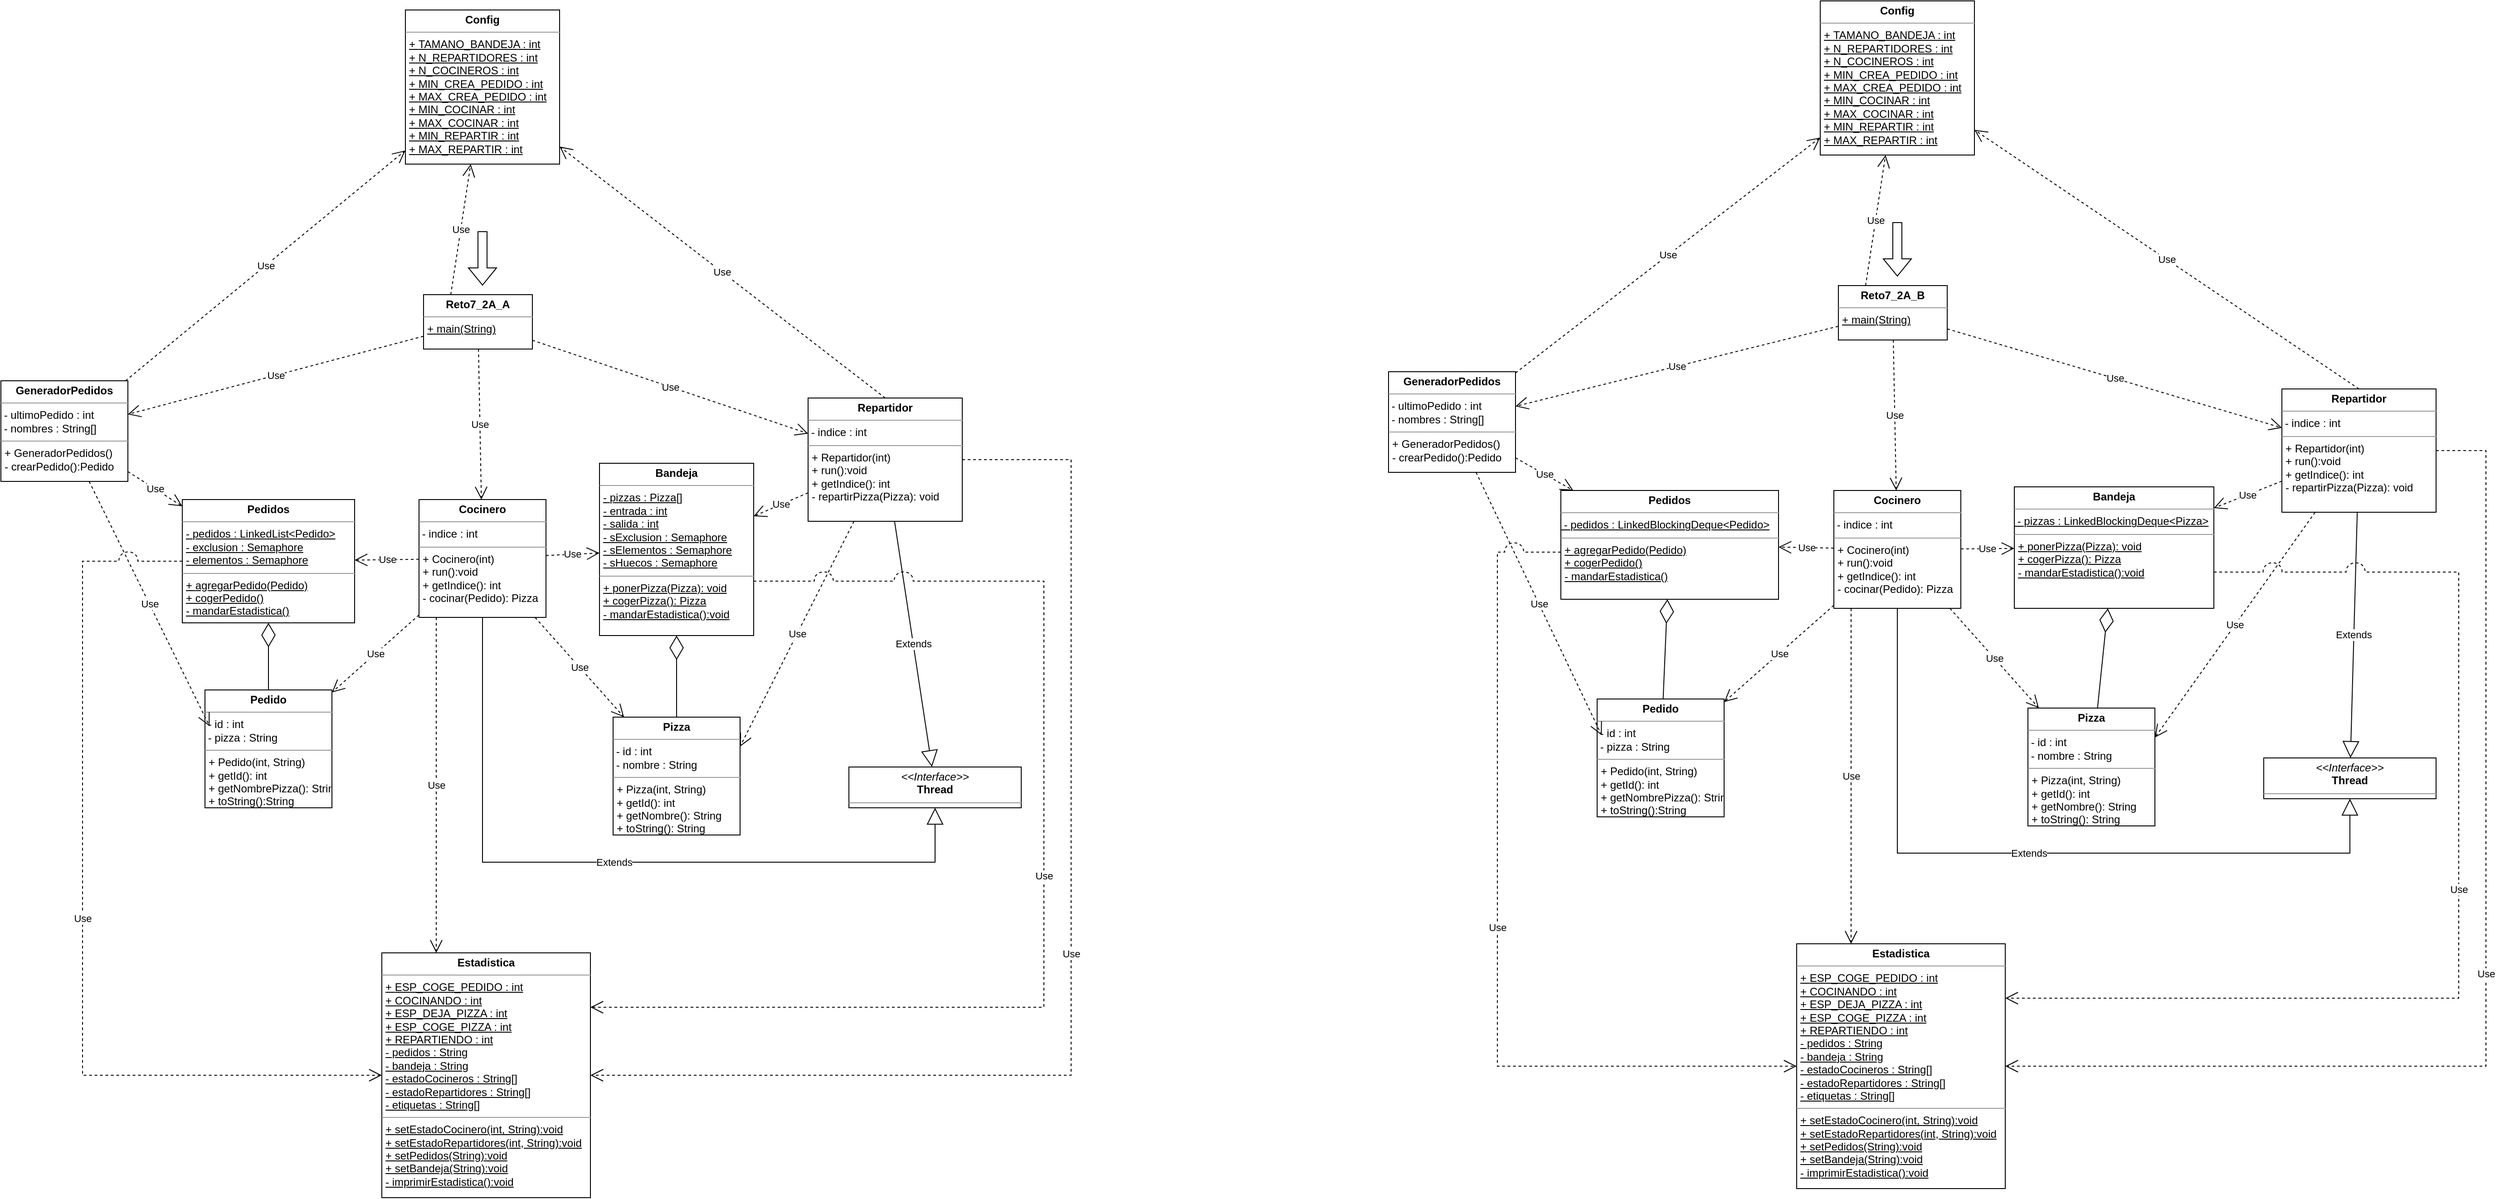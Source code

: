 <mxfile version="20.6.2" type="device"><diagram id="MzJFYPw6yOlojLo13A0B" name="Página-1"><mxGraphModel dx="2370" dy="1403" grid="1" gridSize="10" guides="1" tooltips="1" connect="1" arrows="1" fold="1" page="1" pageScale="1" pageWidth="4000" pageHeight="2000" math="0" shadow="0"><root><mxCell id="0"/><mxCell id="1" parent="0"/><mxCell id="hRNoaZcwjL2eB90TPnf4-5" value="&lt;p style=&quot;margin:0px;margin-top:4px;text-align:center;&quot;&gt;&lt;b&gt;Reto7_2A_A&lt;/b&gt;&lt;/p&gt;&lt;hr size=&quot;1&quot;&gt;&lt;p style=&quot;margin:0px;margin-left:4px;&quot;&gt;&lt;u&gt;+ main(String)&lt;/u&gt;&lt;br&gt;&lt;/p&gt;" style="verticalAlign=top;align=left;overflow=fill;fontSize=12;fontFamily=Helvetica;html=1;" vertex="1" parent="1"><mxGeometry x="736" y="364" width="120" height="60" as="geometry"/></mxCell><mxCell id="hRNoaZcwjL2eB90TPnf4-15" value="" style="shape=flexArrow;endArrow=classic;html=1;rounded=0;" edge="1" parent="1"><mxGeometry width="50" height="50" relative="1" as="geometry"><mxPoint x="801" y="294" as="sourcePoint"/><mxPoint x="801" y="354" as="targetPoint"/></mxGeometry></mxCell><mxCell id="hRNoaZcwjL2eB90TPnf4-16" value="&lt;p style=&quot;margin:0px;margin-top:4px;text-align:center;&quot;&gt;&lt;b&gt;Bandeja&lt;/b&gt;&lt;/p&gt;&lt;hr size=&quot;1&quot;&gt;&lt;p style=&quot;margin:0px;margin-left:4px;&quot;&gt;&lt;u&gt;-&amp;nbsp;&lt;span style=&quot;background-color: initial;&quot;&gt;pizzas : Pizza[]&lt;/span&gt;&lt;br&gt;&lt;/u&gt;&lt;/p&gt;&lt;p style=&quot;margin:0px;margin-left:4px;&quot;&gt;&lt;u&gt;- entrada : int&lt;/u&gt;&lt;/p&gt;&lt;p style=&quot;margin:0px;margin-left:4px;&quot;&gt;&lt;u&gt;- salida : int&lt;/u&gt;&lt;/p&gt;&lt;p style=&quot;margin:0px;margin-left:4px;&quot;&gt;&lt;u&gt;- sExclusion : Semaphore&lt;/u&gt;&lt;/p&gt;&lt;p style=&quot;margin:0px;margin-left:4px;&quot;&gt;&lt;u&gt;- sElementos : Semaphore&lt;/u&gt;&lt;/p&gt;&lt;p style=&quot;margin:0px;margin-left:4px;&quot;&gt;&lt;u&gt;- sHuecos : Semaphore&lt;/u&gt;&lt;/p&gt;&lt;hr size=&quot;1&quot;&gt;&lt;p style=&quot;margin:0px;margin-left:4px;&quot;&gt;&lt;u&gt;+&amp;nbsp;&lt;span style=&quot;background-color: initial;&quot;&gt;ponerPizza(Pizza): void&lt;/span&gt;&lt;br&gt;&lt;/u&gt;&lt;/p&gt;&lt;p style=&quot;margin:0px;margin-left:4px;&quot;&gt;&lt;u&gt;+ cogerPizza(): Pizza&lt;/u&gt;&lt;/p&gt;&lt;p style=&quot;margin:0px;margin-left:4px;&quot;&gt;&lt;u&gt;- mandarEstadistica():void&lt;/u&gt;&lt;/p&gt;" style="verticalAlign=top;align=left;overflow=fill;fontSize=12;fontFamily=Helvetica;html=1;" vertex="1" parent="1"><mxGeometry x="930" y="550" width="170" height="190" as="geometry"/></mxCell><mxCell id="hRNoaZcwjL2eB90TPnf4-17" value="&lt;p style=&quot;margin:0px;margin-top:4px;text-align:center;&quot;&gt;&lt;b&gt;Cocinero&lt;/b&gt;&lt;/p&gt;&lt;hr size=&quot;1&quot;&gt;&lt;p style=&quot;margin:0px;margin-left:4px;&quot;&gt;&lt;/p&gt;&amp;nbsp;- indice : int&lt;br&gt;&lt;hr size=&quot;1&quot;&gt;&lt;p style=&quot;margin:0px;margin-left:4px;&quot;&gt;+&amp;nbsp;&lt;span style=&quot;background-color: initial;&quot;&gt;Cocinero(int)&lt;/span&gt;&lt;/p&gt;&lt;p style=&quot;margin:0px;margin-left:4px;&quot;&gt;+ run():void&lt;/p&gt;&lt;p style=&quot;margin:0px;margin-left:4px;&quot;&gt;+ getIndice(): int&lt;/p&gt;&lt;p style=&quot;margin:0px;margin-left:4px;&quot;&gt;- cocinar(Pedido): Pizza&lt;/p&gt;" style="verticalAlign=top;align=left;overflow=fill;fontSize=12;fontFamily=Helvetica;html=1;" vertex="1" parent="1"><mxGeometry x="731" y="590" width="140" height="130" as="geometry"/></mxCell><mxCell id="hRNoaZcwjL2eB90TPnf4-18" value="&lt;p style=&quot;margin:0px;margin-top:4px;text-align:center;&quot;&gt;&lt;b&gt;Config&lt;/b&gt;&lt;/p&gt;&lt;hr size=&quot;1&quot;&gt;&lt;p style=&quot;margin:0px;margin-left:4px;&quot;&gt;&lt;u&gt;+&amp;nbsp;&lt;/u&gt;&lt;span style=&quot;background-color: initial;&quot;&gt;&lt;u&gt;TAMANO_BANDEJA : int&lt;/u&gt;&lt;/span&gt;&lt;/p&gt;&lt;p style=&quot;margin:0px;margin-left:4px;&quot;&gt;&lt;u&gt;+ N_REPARTIDORES : int&lt;/u&gt;&lt;/p&gt;&lt;p style=&quot;margin:0px;margin-left:4px;&quot;&gt;&lt;u&gt;+ N_COCINEROS : int&lt;/u&gt;&lt;/p&gt;&lt;p style=&quot;margin:0px;margin-left:4px;&quot;&gt;&lt;u&gt;+ MIN_CREA_PEDIDO : int&lt;/u&gt;&lt;/p&gt;&lt;p style=&quot;margin:0px;margin-left:4px;&quot;&gt;&lt;u&gt;+ MAX_CREA_PEDIDO : int&lt;/u&gt;&lt;/p&gt;&lt;p style=&quot;margin:0px;margin-left:4px;&quot;&gt;&lt;u&gt;+ MIN_COCINAR : int&lt;/u&gt;&lt;/p&gt;&lt;p style=&quot;margin:0px;margin-left:4px;&quot;&gt;&lt;u&gt;+ MAX_COCINAR : int&lt;/u&gt;&lt;/p&gt;&lt;p style=&quot;margin:0px;margin-left:4px;&quot;&gt;&lt;u&gt;+ MIN_REPARTIR : int&lt;/u&gt;&lt;/p&gt;&lt;p style=&quot;margin:0px;margin-left:4px;&quot;&gt;&lt;u&gt;+ MAX_REPARTIR : int&lt;/u&gt;&lt;/p&gt;" style="verticalAlign=top;align=left;overflow=fill;fontSize=12;fontFamily=Helvetica;html=1;" vertex="1" parent="1"><mxGeometry x="716" y="50" width="170" height="170" as="geometry"/></mxCell><mxCell id="hRNoaZcwjL2eB90TPnf4-20" value="&lt;p style=&quot;margin:0px;margin-top:4px;text-align:center;&quot;&gt;&lt;b&gt;GeneradorPedidos&lt;/b&gt;&lt;/p&gt;&lt;hr size=&quot;1&quot;&gt;&lt;p style=&quot;margin:0px;margin-left:4px;&quot;&gt;&lt;/p&gt;&amp;nbsp;-&amp;nbsp;&lt;span style=&quot;background-color: initial;&quot;&gt;ultimoPedido : int&lt;/span&gt;&lt;div&gt;&amp;nbsp;- nombres : String[]&lt;/div&gt;&lt;hr size=&quot;1&quot;&gt;&lt;p style=&quot;margin:0px;margin-left:4px;&quot;&gt;+&amp;nbsp;&lt;span style=&quot;background-color: initial;&quot;&gt;GeneradorPedidos()&lt;/span&gt;&lt;/p&gt;&lt;p style=&quot;margin:0px;margin-left:4px;&quot;&gt;- crearPedido():Pedido&lt;/p&gt;" style="verticalAlign=top;align=left;overflow=fill;fontSize=12;fontFamily=Helvetica;html=1;" vertex="1" parent="1"><mxGeometry x="270" y="459" width="140" height="111" as="geometry"/></mxCell><mxCell id="hRNoaZcwjL2eB90TPnf4-21" value="&lt;p style=&quot;margin:0px;margin-top:4px;text-align:center;&quot;&gt;&lt;b&gt;Pedido&lt;/b&gt;&lt;/p&gt;&lt;hr size=&quot;1&quot;&gt;&lt;p style=&quot;margin:0px;margin-left:4px;&quot;&gt;&lt;/p&gt;&amp;nbsp;-&amp;nbsp;&lt;span style=&quot;background-color: initial;&quot;&gt;id : int&lt;/span&gt;&lt;div&gt;&amp;nbsp;- pizza : String&lt;/div&gt;&lt;hr size=&quot;1&quot;&gt;&lt;p style=&quot;margin:0px;margin-left:4px;&quot;&gt;+&amp;nbsp;&lt;span style=&quot;background-color: initial;&quot;&gt;Pedido(int, String)&lt;/span&gt;&lt;/p&gt;&lt;p style=&quot;margin:0px;margin-left:4px;&quot;&gt;+ getId(): int&lt;/p&gt;&lt;p style=&quot;margin:0px;margin-left:4px;&quot;&gt;+ getNombrePizza(): String&lt;/p&gt;&lt;p style=&quot;margin:0px;margin-left:4px;&quot;&gt;+ toString():String&lt;/p&gt;" style="verticalAlign=top;align=left;overflow=fill;fontSize=12;fontFamily=Helvetica;html=1;" vertex="1" parent="1"><mxGeometry x="495" y="800" width="140" height="130" as="geometry"/></mxCell><mxCell id="hRNoaZcwjL2eB90TPnf4-22" value="&lt;p style=&quot;margin:0px;margin-top:4px;text-align:center;&quot;&gt;&lt;b&gt;Pedidos&lt;/b&gt;&lt;/p&gt;&lt;hr size=&quot;1&quot;&gt;&lt;p style=&quot;margin:0px;margin-left:4px;&quot;&gt;&lt;u&gt;-&amp;nbsp;&lt;span style=&quot;background-color: initial;&quot;&gt;pedidos : LinkedList&amp;lt;Pedido&amp;gt;&lt;/span&gt;&lt;br&gt;&lt;/u&gt;&lt;/p&gt;&lt;p style=&quot;margin:0px;margin-left:4px;&quot;&gt;&lt;u&gt;- exclusion : Semaphore&lt;/u&gt;&lt;/p&gt;&lt;p style=&quot;margin:0px;margin-left:4px;&quot;&gt;&lt;u&gt;- elementos : Semaphore&lt;/u&gt;&lt;/p&gt;&lt;hr size=&quot;1&quot;&gt;&lt;p style=&quot;margin:0px;margin-left:4px;&quot;&gt;&lt;u&gt;+&amp;nbsp;&lt;/u&gt;&lt;span style=&quot;background-color: initial;&quot;&gt;&lt;u&gt;agregarPedido(Pedido)&lt;/u&gt;&lt;/span&gt;&lt;/p&gt;&lt;p style=&quot;margin:0px;margin-left:4px;&quot;&gt;&lt;u&gt;+ cogerPedido()&lt;/u&gt;&lt;/p&gt;&lt;p style=&quot;margin:0px;margin-left:4px;&quot;&gt;&lt;u&gt;- mandarEstadistica()&lt;/u&gt;&lt;/p&gt;" style="verticalAlign=top;align=left;overflow=fill;fontSize=12;fontFamily=Helvetica;html=1;" vertex="1" parent="1"><mxGeometry x="470" y="590" width="190" height="136" as="geometry"/></mxCell><mxCell id="hRNoaZcwjL2eB90TPnf4-23" value="&lt;p style=&quot;margin:0px;margin-top:4px;text-align:center;&quot;&gt;&lt;b&gt;Pizza&lt;/b&gt;&lt;/p&gt;&lt;hr size=&quot;1&quot;&gt;&lt;p style=&quot;margin:0px;margin-left:4px;&quot;&gt;&lt;/p&gt;&amp;nbsp;-&amp;nbsp;&lt;span style=&quot;background-color: initial;&quot;&gt;id : int&lt;/span&gt;&lt;span style=&quot;background-color: initial;&quot;&gt;&lt;br&gt;&lt;/span&gt;&lt;span style=&quot;background-color: initial;&quot;&gt;&amp;nbsp;- nombre : String&lt;/span&gt;&lt;span style=&quot;background-color: initial;&quot;&gt;&lt;br&gt;&lt;/span&gt;&lt;hr size=&quot;1&quot;&gt;&lt;p style=&quot;margin:0px;margin-left:4px;&quot;&gt;+&amp;nbsp;&lt;span style=&quot;background-color: initial;&quot;&gt;Pizza(int, String)&lt;/span&gt;&lt;/p&gt;&lt;p style=&quot;margin:0px;margin-left:4px;&quot;&gt;+ getId(): int&lt;/p&gt;&lt;p style=&quot;margin:0px;margin-left:4px;&quot;&gt;+ getNombre(): String&lt;/p&gt;&lt;p style=&quot;margin:0px;margin-left:4px;&quot;&gt;+ toString(): String&lt;/p&gt;" style="verticalAlign=top;align=left;overflow=fill;fontSize=12;fontFamily=Helvetica;html=1;" vertex="1" parent="1"><mxGeometry x="945" y="830" width="140" height="130" as="geometry"/></mxCell><mxCell id="hRNoaZcwjL2eB90TPnf4-29" value="&lt;p style=&quot;margin:0px;margin-top:4px;text-align:center;&quot;&gt;&lt;b&gt;Repartidor&lt;/b&gt;&lt;/p&gt;&lt;hr size=&quot;1&quot;&gt;&lt;p style=&quot;margin:0px;margin-left:4px;&quot;&gt;&lt;/p&gt;&amp;nbsp;- indice : int&lt;br&gt;&lt;hr size=&quot;1&quot;&gt;&lt;p style=&quot;margin:0px;margin-left:4px;&quot;&gt;+ Repartidor(int)&lt;/p&gt;&lt;p style=&quot;margin:0px;margin-left:4px;&quot;&gt;+ run():void&lt;/p&gt;&lt;p style=&quot;margin:0px;margin-left:4px;&quot;&gt;+ getIndice(): int&lt;/p&gt;&lt;p style=&quot;margin:0px;margin-left:4px;&quot;&gt;- repartirPizza(Pizza): void&lt;/p&gt;" style="verticalAlign=top;align=left;overflow=fill;fontSize=12;fontFamily=Helvetica;html=1;" vertex="1" parent="1"><mxGeometry x="1160" y="478" width="170" height="136" as="geometry"/></mxCell><mxCell id="hRNoaZcwjL2eB90TPnf4-30" value="Use" style="endArrow=open;endSize=12;dashed=1;html=1;rounded=0;" edge="1" parent="1" source="hRNoaZcwjL2eB90TPnf4-5" target="hRNoaZcwjL2eB90TPnf4-17"><mxGeometry width="160" relative="1" as="geometry"><mxPoint x="830" y="530" as="sourcePoint"/><mxPoint x="990" y="530" as="targetPoint"/></mxGeometry></mxCell><mxCell id="hRNoaZcwjL2eB90TPnf4-31" value="Use" style="endArrow=open;endSize=12;dashed=1;html=1;rounded=0;" edge="1" parent="1" source="hRNoaZcwjL2eB90TPnf4-5" target="hRNoaZcwjL2eB90TPnf4-29"><mxGeometry width="160" relative="1" as="geometry"><mxPoint x="797.028" y="434" as="sourcePoint"/><mxPoint x="729.439" y="660" as="targetPoint"/></mxGeometry></mxCell><mxCell id="hRNoaZcwjL2eB90TPnf4-32" value="Use" style="endArrow=open;endSize=12;dashed=1;html=1;rounded=0;" edge="1" parent="1" source="hRNoaZcwjL2eB90TPnf4-5" target="hRNoaZcwjL2eB90TPnf4-20"><mxGeometry width="160" relative="1" as="geometry"><mxPoint x="804.755" y="434" as="sourcePoint"/><mxPoint x="798.697" y="580" as="targetPoint"/></mxGeometry></mxCell><mxCell id="hRNoaZcwjL2eB90TPnf4-33" value="Use" style="endArrow=open;endSize=12;dashed=1;html=1;rounded=0;" edge="1" parent="1" source="hRNoaZcwjL2eB90TPnf4-20" target="hRNoaZcwjL2eB90TPnf4-18"><mxGeometry width="160" relative="1" as="geometry"><mxPoint x="746" y="426.88" as="sourcePoint"/><mxPoint x="560" y="497.807" as="targetPoint"/></mxGeometry></mxCell><mxCell id="hRNoaZcwjL2eB90TPnf4-34" value="Use" style="endArrow=open;endSize=12;dashed=1;html=1;rounded=0;exitX=0.25;exitY=0;exitDx=0;exitDy=0;" edge="1" parent="1" source="hRNoaZcwjL2eB90TPnf4-5" target="hRNoaZcwjL2eB90TPnf4-18"><mxGeometry width="160" relative="1" as="geometry"><mxPoint x="746" y="426.88" as="sourcePoint"/><mxPoint x="560" y="497.807" as="targetPoint"/></mxGeometry></mxCell><mxCell id="hRNoaZcwjL2eB90TPnf4-35" value="Use" style="endArrow=open;endSize=12;dashed=1;html=1;rounded=0;exitX=0.5;exitY=0;exitDx=0;exitDy=0;" edge="1" parent="1" source="hRNoaZcwjL2eB90TPnf4-29" target="hRNoaZcwjL2eB90TPnf4-18"><mxGeometry width="160" relative="1" as="geometry"><mxPoint x="776" y="374" as="sourcePoint"/><mxPoint x="798.009" y="230" as="targetPoint"/></mxGeometry></mxCell><mxCell id="hRNoaZcwjL2eB90TPnf4-36" value="Use" style="endArrow=open;endSize=12;dashed=1;html=1;rounded=0;" edge="1" parent="1" source="hRNoaZcwjL2eB90TPnf4-29" target="hRNoaZcwjL2eB90TPnf4-16"><mxGeometry width="160" relative="1" as="geometry"><mxPoint x="804.755" y="434" as="sourcePoint"/><mxPoint x="798.697" y="580" as="targetPoint"/></mxGeometry></mxCell><mxCell id="hRNoaZcwjL2eB90TPnf4-37" value="Use" style="endArrow=open;endSize=12;dashed=1;html=1;rounded=0;" edge="1" parent="1" source="hRNoaZcwjL2eB90TPnf4-17" target="hRNoaZcwjL2eB90TPnf4-16"><mxGeometry width="160" relative="1" as="geometry"><mxPoint x="1139.883" y="590" as="sourcePoint"/><mxPoint x="1114.061" y="640" as="targetPoint"/></mxGeometry></mxCell><mxCell id="hRNoaZcwjL2eB90TPnf4-38" value="Use" style="endArrow=open;endSize=12;dashed=1;html=1;rounded=0;" edge="1" parent="1" source="hRNoaZcwjL2eB90TPnf4-20" target="hRNoaZcwjL2eB90TPnf4-22"><mxGeometry width="160" relative="1" as="geometry"><mxPoint x="804.755" y="434" as="sourcePoint"/><mxPoint x="798.697" y="580" as="targetPoint"/></mxGeometry></mxCell><mxCell id="hRNoaZcwjL2eB90TPnf4-39" value="Use" style="endArrow=open;endSize=12;dashed=1;html=1;rounded=0;" edge="1" parent="1" source="hRNoaZcwjL2eB90TPnf4-17" target="hRNoaZcwjL2eB90TPnf4-22"><mxGeometry width="160" relative="1" as="geometry"><mxPoint x="450" y="576.013" as="sourcePoint"/><mxPoint x="482.596" y="600" as="targetPoint"/></mxGeometry></mxCell><mxCell id="hRNoaZcwjL2eB90TPnf4-40" value="" style="endArrow=diamondThin;endFill=0;endSize=24;html=1;rounded=0;" edge="1" parent="1" source="hRNoaZcwjL2eB90TPnf4-23" target="hRNoaZcwjL2eB90TPnf4-16"><mxGeometry width="160" relative="1" as="geometry"><mxPoint x="670" y="530" as="sourcePoint"/><mxPoint x="830" y="530" as="targetPoint"/></mxGeometry></mxCell><mxCell id="hRNoaZcwjL2eB90TPnf4-41" value="" style="endArrow=diamondThin;endFill=0;endSize=24;html=1;rounded=0;" edge="1" parent="1" source="hRNoaZcwjL2eB90TPnf4-21" target="hRNoaZcwjL2eB90TPnf4-22"><mxGeometry width="160" relative="1" as="geometry"><mxPoint x="1025" y="840" as="sourcePoint"/><mxPoint x="1025" y="750" as="targetPoint"/></mxGeometry></mxCell><mxCell id="hRNoaZcwjL2eB90TPnf4-42" value="Use" style="endArrow=open;endSize=12;dashed=1;html=1;rounded=0;" edge="1" parent="1" source="hRNoaZcwjL2eB90TPnf4-17" target="hRNoaZcwjL2eB90TPnf4-21"><mxGeometry width="160" relative="1" as="geometry"><mxPoint x="741" y="665.89" as="sourcePoint"/><mxPoint x="670" y="666.792" as="targetPoint"/></mxGeometry></mxCell><mxCell id="hRNoaZcwjL2eB90TPnf4-43" value="Use" style="endArrow=open;endSize=12;dashed=1;html=1;rounded=0;" edge="1" parent="1" source="hRNoaZcwjL2eB90TPnf4-17" target="hRNoaZcwjL2eB90TPnf4-23"><mxGeometry width="160" relative="1" as="geometry"><mxPoint x="741" y="727.288" as="sourcePoint"/><mxPoint x="645" y="812.712" as="targetPoint"/></mxGeometry></mxCell><mxCell id="hRNoaZcwjL2eB90TPnf4-44" value="Use" style="endArrow=open;endSize=12;dashed=1;html=1;rounded=0;entryX=1;entryY=0.25;entryDx=0;entryDy=0;" edge="1" parent="1" source="hRNoaZcwjL2eB90TPnf4-29" target="hRNoaZcwjL2eB90TPnf4-23"><mxGeometry width="160" relative="1" as="geometry"><mxPoint x="868.958" y="730" as="sourcePoint"/><mxPoint x="967.042" y="840" as="targetPoint"/></mxGeometry></mxCell><mxCell id="hRNoaZcwjL2eB90TPnf4-45" value="Use" style="endArrow=open;endSize=12;dashed=1;html=1;rounded=0;entryX=0.036;entryY=0.308;entryDx=0;entryDy=0;entryPerimeter=0;" edge="1" parent="1" source="hRNoaZcwjL2eB90TPnf4-20" target="hRNoaZcwjL2eB90TPnf4-21"><mxGeometry width="160" relative="1" as="geometry"><mxPoint x="741" y="727.288" as="sourcePoint"/><mxPoint x="645" y="812.712" as="targetPoint"/></mxGeometry></mxCell><mxCell id="hRNoaZcwjL2eB90TPnf4-46" value="&lt;p style=&quot;margin:0px;margin-top:4px;text-align:center;&quot;&gt;&lt;i&gt;&amp;lt;&amp;lt;Interface&amp;gt;&amp;gt;&lt;/i&gt;&lt;br&gt;&lt;b&gt;Thread&lt;/b&gt;&lt;/p&gt;&lt;hr size=&quot;1&quot;&gt;&lt;p style=&quot;margin:0px;margin-left:4px;&quot;&gt;&lt;br&gt;&lt;/p&gt;" style="verticalAlign=top;align=left;overflow=fill;fontSize=12;fontFamily=Helvetica;html=1;" vertex="1" parent="1"><mxGeometry x="1205" y="885" width="190" height="45" as="geometry"/></mxCell><mxCell id="hRNoaZcwjL2eB90TPnf4-47" value="Extends" style="endArrow=block;endSize=16;endFill=0;html=1;rounded=0;" edge="1" parent="1" source="hRNoaZcwjL2eB90TPnf4-29" target="hRNoaZcwjL2eB90TPnf4-46"><mxGeometry width="160" relative="1" as="geometry"><mxPoint x="900" y="760" as="sourcePoint"/><mxPoint x="1060" y="760" as="targetPoint"/></mxGeometry></mxCell><mxCell id="hRNoaZcwjL2eB90TPnf4-48" value="Extends" style="endArrow=block;endSize=16;endFill=0;html=1;rounded=0;edgeStyle=orthogonalEdgeStyle;" edge="1" parent="1" source="hRNoaZcwjL2eB90TPnf4-17" target="hRNoaZcwjL2eB90TPnf4-46"><mxGeometry width="160" relative="1" as="geometry"><mxPoint x="1265.346" y="624" as="sourcePoint"/><mxPoint x="1306.577" y="895" as="targetPoint"/><Array as="points"><mxPoint x="801" y="990"/><mxPoint x="1300" y="990"/></Array></mxGeometry></mxCell><mxCell id="hRNoaZcwjL2eB90TPnf4-50" value="&lt;p style=&quot;margin:0px;margin-top:4px;text-align:center;&quot;&gt;&lt;b&gt;Estadistica&lt;/b&gt;&lt;/p&gt;&lt;hr size=&quot;1&quot;&gt;&lt;p style=&quot;margin:0px;margin-left:4px;&quot;&gt;&lt;u&gt;+&amp;nbsp;&lt;span style=&quot;background-color: initial;&quot;&gt;ESP_COGE_PEDIDO : int&lt;/span&gt;&lt;br&gt;&lt;/u&gt;&lt;/p&gt;&lt;p style=&quot;margin:0px;margin-left:4px;&quot;&gt;&lt;u&gt;+ COCINANDO : int&lt;/u&gt;&lt;/p&gt;&lt;p style=&quot;margin:0px;margin-left:4px;&quot;&gt;&lt;u&gt;+ ESP_DEJA_PIZZA : int&lt;/u&gt;&lt;/p&gt;&lt;p style=&quot;margin:0px;margin-left:4px;&quot;&gt;&lt;u&gt;+ ESP_COGE_PIZZA : int&lt;/u&gt;&lt;/p&gt;&lt;p style=&quot;margin:0px;margin-left:4px;&quot;&gt;&lt;u&gt;+ REPARTIENDO : int&lt;/u&gt;&lt;/p&gt;&lt;p style=&quot;margin:0px;margin-left:4px;&quot;&gt;&lt;u&gt;- pedidos : String&lt;/u&gt;&lt;/p&gt;&lt;p style=&quot;margin:0px;margin-left:4px;&quot;&gt;&lt;u&gt;- bandeja : String&lt;/u&gt;&lt;/p&gt;&lt;p style=&quot;margin:0px;margin-left:4px;&quot;&gt;&lt;u&gt;- estadoCocineros : String[]&lt;/u&gt;&lt;/p&gt;&lt;p style=&quot;margin:0px;margin-left:4px;&quot;&gt;&lt;u&gt;- estadoRepartidores : String[]&lt;/u&gt;&lt;/p&gt;&lt;p style=&quot;margin:0px;margin-left:4px;&quot;&gt;&lt;u&gt;- etiquetas : String[]&lt;/u&gt;&lt;/p&gt;&lt;hr size=&quot;1&quot;&gt;&lt;p style=&quot;margin:0px;margin-left:4px;&quot;&gt;&lt;u&gt;+&amp;nbsp;&lt;/u&gt;&lt;span style=&quot;background-color: initial;&quot;&gt;&lt;u&gt;setEstadoCocinero(int, String):void&lt;/u&gt;&lt;/span&gt;&lt;/p&gt;&lt;p style=&quot;margin:0px;margin-left:4px;&quot;&gt;&lt;u&gt;+ setEstadoRepartidores(int, String):void&lt;/u&gt;&lt;/p&gt;&lt;p style=&quot;margin:0px;margin-left:4px;&quot;&gt;&lt;u&gt;+ setPedidos(String):void&lt;/u&gt;&lt;/p&gt;&lt;p style=&quot;margin:0px;margin-left:4px;&quot;&gt;&lt;u&gt;+ setBandeja(String):void&lt;/u&gt;&lt;/p&gt;&lt;p style=&quot;margin:0px;margin-left:4px;&quot;&gt;&lt;u&gt;- imprimirEstadistica():void&lt;/u&gt;&lt;/p&gt;" style="verticalAlign=top;align=left;overflow=fill;fontSize=12;fontFamily=Helvetica;html=1;" vertex="1" parent="1"><mxGeometry x="690" y="1090" width="230" height="270" as="geometry"/></mxCell><mxCell id="hRNoaZcwjL2eB90TPnf4-51" value="Use" style="endArrow=open;endSize=12;dashed=1;html=1;rounded=0;jumpStyle=arc;jumpSize=21;edgeStyle=orthogonalEdgeStyle;" edge="1" parent="1" source="hRNoaZcwjL2eB90TPnf4-22" target="hRNoaZcwjL2eB90TPnf4-50"><mxGeometry width="160" relative="1" as="geometry"><mxPoint x="741" y="727.288" as="sourcePoint"/><mxPoint x="645" y="812.712" as="targetPoint"/><Array as="points"><mxPoint x="360" y="658"/><mxPoint x="360" y="1225"/></Array></mxGeometry></mxCell><mxCell id="hRNoaZcwjL2eB90TPnf4-52" value="Use" style="endArrow=open;endSize=12;dashed=1;html=1;rounded=0;jumpStyle=arc;jumpSize=21;edgeStyle=orthogonalEdgeStyle;" edge="1" parent="1" source="hRNoaZcwjL2eB90TPnf4-17" target="hRNoaZcwjL2eB90TPnf4-50"><mxGeometry width="160" relative="1" as="geometry"><mxPoint x="480" y="668.0" as="sourcePoint"/><mxPoint x="700" y="1235" as="targetPoint"/><Array as="points"><mxPoint x="750" y="950"/><mxPoint x="750" y="950"/></Array></mxGeometry></mxCell><mxCell id="hRNoaZcwjL2eB90TPnf4-53" value="Use" style="endArrow=open;endSize=12;dashed=1;html=1;rounded=0;jumpStyle=arc;jumpSize=21;edgeStyle=orthogonalEdgeStyle;" edge="1" parent="1" source="hRNoaZcwjL2eB90TPnf4-29" target="hRNoaZcwjL2eB90TPnf4-50"><mxGeometry width="160" relative="1" as="geometry"><mxPoint x="760" y="730" as="sourcePoint"/><mxPoint x="760" y="1100" as="targetPoint"/><Array as="points"><mxPoint x="1450" y="546"/><mxPoint x="1450" y="1225"/></Array></mxGeometry></mxCell><mxCell id="hRNoaZcwjL2eB90TPnf4-54" value="Use" style="endArrow=open;endSize=12;dashed=1;html=1;rounded=0;jumpStyle=arc;jumpSize=21;edgeStyle=orthogonalEdgeStyle;" edge="1" parent="1" source="hRNoaZcwjL2eB90TPnf4-16" target="hRNoaZcwjL2eB90TPnf4-50"><mxGeometry width="160" relative="1" as="geometry"><mxPoint x="1340" y="556" as="sourcePoint"/><mxPoint x="930" y="1235" as="targetPoint"/><Array as="points"><mxPoint x="1420" y="680"/><mxPoint x="1420" y="1150"/></Array></mxGeometry></mxCell><mxCell id="hRNoaZcwjL2eB90TPnf4-55" value="&lt;p style=&quot;margin:0px;margin-top:4px;text-align:center;&quot;&gt;&lt;b&gt;Reto7_2A_B&lt;/b&gt;&lt;/p&gt;&lt;hr size=&quot;1&quot;&gt;&lt;p style=&quot;margin:0px;margin-left:4px;&quot;&gt;&lt;u&gt;+ main(String)&lt;/u&gt;&lt;br&gt;&lt;/p&gt;" style="verticalAlign=top;align=left;overflow=fill;fontSize=12;fontFamily=Helvetica;html=1;" vertex="1" parent="1"><mxGeometry x="2296" y="354" width="120" height="60" as="geometry"/></mxCell><mxCell id="hRNoaZcwjL2eB90TPnf4-56" value="" style="shape=flexArrow;endArrow=classic;html=1;rounded=0;" edge="1" parent="1"><mxGeometry width="50" height="50" relative="1" as="geometry"><mxPoint x="2361" y="284" as="sourcePoint"/><mxPoint x="2361" y="344" as="targetPoint"/></mxGeometry></mxCell><mxCell id="hRNoaZcwjL2eB90TPnf4-57" value="&lt;p style=&quot;margin:0px;margin-top:4px;text-align:center;&quot;&gt;&lt;b&gt;Bandeja&lt;/b&gt;&lt;/p&gt;&lt;hr size=&quot;1&quot;&gt;&lt;p style=&quot;margin:0px;margin-left:4px;&quot;&gt;&lt;/p&gt;&lt;u&gt;&amp;nbsp;- pizzas : LinkedBlockingDeque&amp;lt;Pizza&amp;gt;&lt;/u&gt;&lt;hr size=&quot;1&quot;&gt;&lt;p style=&quot;margin:0px;margin-left:4px;&quot;&gt;&lt;u&gt;+&amp;nbsp;&lt;span style=&quot;background-color: initial;&quot;&gt;ponerPizza(Pizza): void&lt;/span&gt;&lt;br&gt;&lt;/u&gt;&lt;/p&gt;&lt;p style=&quot;margin:0px;margin-left:4px;&quot;&gt;&lt;u&gt;+ cogerPizza(): Pizza&lt;/u&gt;&lt;/p&gt;&lt;p style=&quot;margin:0px;margin-left:4px;&quot;&gt;&lt;u&gt;- mandarEstadistica():void&lt;/u&gt;&lt;/p&gt;" style="verticalAlign=top;align=left;overflow=fill;fontSize=12;fontFamily=Helvetica;html=1;" vertex="1" parent="1"><mxGeometry x="2490" y="576" width="220" height="134" as="geometry"/></mxCell><mxCell id="hRNoaZcwjL2eB90TPnf4-58" value="&lt;p style=&quot;margin:0px;margin-top:4px;text-align:center;&quot;&gt;&lt;b&gt;Cocinero&lt;/b&gt;&lt;/p&gt;&lt;hr size=&quot;1&quot;&gt;&lt;p style=&quot;margin:0px;margin-left:4px;&quot;&gt;&lt;/p&gt;&amp;nbsp;- indice : int&lt;br&gt;&lt;hr size=&quot;1&quot;&gt;&lt;p style=&quot;margin:0px;margin-left:4px;&quot;&gt;+&amp;nbsp;&lt;span style=&quot;background-color: initial;&quot;&gt;Cocinero(int)&lt;/span&gt;&lt;/p&gt;&lt;p style=&quot;margin:0px;margin-left:4px;&quot;&gt;+ run():void&lt;/p&gt;&lt;p style=&quot;margin:0px;margin-left:4px;&quot;&gt;+ getIndice(): int&lt;/p&gt;&lt;p style=&quot;margin:0px;margin-left:4px;&quot;&gt;- cocinar(Pedido): Pizza&lt;/p&gt;" style="verticalAlign=top;align=left;overflow=fill;fontSize=12;fontFamily=Helvetica;html=1;" vertex="1" parent="1"><mxGeometry x="2291" y="580" width="140" height="130" as="geometry"/></mxCell><mxCell id="hRNoaZcwjL2eB90TPnf4-59" value="&lt;p style=&quot;margin:0px;margin-top:4px;text-align:center;&quot;&gt;&lt;b&gt;Config&lt;/b&gt;&lt;/p&gt;&lt;hr size=&quot;1&quot;&gt;&lt;p style=&quot;margin:0px;margin-left:4px;&quot;&gt;&lt;u&gt;+&amp;nbsp;&lt;/u&gt;&lt;span style=&quot;background-color: initial;&quot;&gt;&lt;u&gt;TAMANO_BANDEJA : int&lt;/u&gt;&lt;/span&gt;&lt;/p&gt;&lt;p style=&quot;margin:0px;margin-left:4px;&quot;&gt;&lt;u&gt;+ N_REPARTIDORES : int&lt;/u&gt;&lt;/p&gt;&lt;p style=&quot;margin:0px;margin-left:4px;&quot;&gt;&lt;u&gt;+ N_COCINEROS : int&lt;/u&gt;&lt;/p&gt;&lt;p style=&quot;margin:0px;margin-left:4px;&quot;&gt;&lt;u&gt;+ MIN_CREA_PEDIDO : int&lt;/u&gt;&lt;/p&gt;&lt;p style=&quot;margin:0px;margin-left:4px;&quot;&gt;&lt;u&gt;+ MAX_CREA_PEDIDO : int&lt;/u&gt;&lt;/p&gt;&lt;p style=&quot;margin:0px;margin-left:4px;&quot;&gt;&lt;u&gt;+ MIN_COCINAR : int&lt;/u&gt;&lt;/p&gt;&lt;p style=&quot;margin:0px;margin-left:4px;&quot;&gt;&lt;u&gt;+ MAX_COCINAR : int&lt;/u&gt;&lt;/p&gt;&lt;p style=&quot;margin:0px;margin-left:4px;&quot;&gt;&lt;u&gt;+ MIN_REPARTIR : int&lt;/u&gt;&lt;/p&gt;&lt;p style=&quot;margin:0px;margin-left:4px;&quot;&gt;&lt;u&gt;+ MAX_REPARTIR : int&lt;/u&gt;&lt;/p&gt;" style="verticalAlign=top;align=left;overflow=fill;fontSize=12;fontFamily=Helvetica;html=1;" vertex="1" parent="1"><mxGeometry x="2276" y="40" width="170" height="170" as="geometry"/></mxCell><mxCell id="hRNoaZcwjL2eB90TPnf4-60" value="&lt;p style=&quot;margin:0px;margin-top:4px;text-align:center;&quot;&gt;&lt;b&gt;GeneradorPedidos&lt;/b&gt;&lt;/p&gt;&lt;hr size=&quot;1&quot;&gt;&lt;p style=&quot;margin:0px;margin-left:4px;&quot;&gt;&lt;/p&gt;&amp;nbsp;-&amp;nbsp;&lt;span style=&quot;background-color: initial;&quot;&gt;ultimoPedido : int&lt;/span&gt;&lt;div&gt;&amp;nbsp;- nombres : String[]&lt;/div&gt;&lt;hr size=&quot;1&quot;&gt;&lt;p style=&quot;margin:0px;margin-left:4px;&quot;&gt;+&amp;nbsp;&lt;span style=&quot;background-color: initial;&quot;&gt;GeneradorPedidos()&lt;/span&gt;&lt;/p&gt;&lt;p style=&quot;margin:0px;margin-left:4px;&quot;&gt;- crearPedido():Pedido&lt;/p&gt;" style="verticalAlign=top;align=left;overflow=fill;fontSize=12;fontFamily=Helvetica;html=1;" vertex="1" parent="1"><mxGeometry x="1800" y="449" width="140" height="111" as="geometry"/></mxCell><mxCell id="hRNoaZcwjL2eB90TPnf4-61" value="&lt;p style=&quot;margin:0px;margin-top:4px;text-align:center;&quot;&gt;&lt;b&gt;Pedido&lt;/b&gt;&lt;/p&gt;&lt;hr size=&quot;1&quot;&gt;&lt;p style=&quot;margin:0px;margin-left:4px;&quot;&gt;&lt;/p&gt;&amp;nbsp;-&amp;nbsp;&lt;span style=&quot;background-color: initial;&quot;&gt;id : int&lt;/span&gt;&lt;div&gt;&amp;nbsp;- pizza : String&lt;/div&gt;&lt;hr size=&quot;1&quot;&gt;&lt;p style=&quot;margin:0px;margin-left:4px;&quot;&gt;+&amp;nbsp;&lt;span style=&quot;background-color: initial;&quot;&gt;Pedido(int, String)&lt;/span&gt;&lt;/p&gt;&lt;p style=&quot;margin:0px;margin-left:4px;&quot;&gt;+ getId(): int&lt;/p&gt;&lt;p style=&quot;margin:0px;margin-left:4px;&quot;&gt;+ getNombrePizza(): String&lt;/p&gt;&lt;p style=&quot;margin:0px;margin-left:4px;&quot;&gt;+ toString():String&lt;/p&gt;" style="verticalAlign=top;align=left;overflow=fill;fontSize=12;fontFamily=Helvetica;html=1;" vertex="1" parent="1"><mxGeometry x="2030" y="810" width="140" height="130" as="geometry"/></mxCell><mxCell id="hRNoaZcwjL2eB90TPnf4-62" value="&lt;p style=&quot;margin:0px;margin-top:4px;text-align:center;&quot;&gt;&lt;b&gt;Pedidos&lt;/b&gt;&lt;/p&gt;&lt;hr size=&quot;1&quot;&gt;&lt;p style=&quot;margin:0px;margin-left:4px;&quot;&gt;&lt;/p&gt;&lt;u&gt;&amp;nbsp;- pedidos : LinkedBlockingDeque&amp;lt;Pedido&amp;gt;&lt;br&gt;&lt;/u&gt;&lt;hr size=&quot;1&quot;&gt;&lt;p style=&quot;margin:0px;margin-left:4px;&quot;&gt;&lt;u&gt;+&amp;nbsp;&lt;/u&gt;&lt;span style=&quot;background-color: initial;&quot;&gt;&lt;u&gt;agregarPedido(Pedido)&lt;/u&gt;&lt;/span&gt;&lt;/p&gt;&lt;p style=&quot;margin:0px;margin-left:4px;&quot;&gt;&lt;u&gt;+ cogerPedido()&lt;/u&gt;&lt;/p&gt;&lt;p style=&quot;margin:0px;margin-left:4px;&quot;&gt;&lt;u&gt;- mandarEstadistica()&lt;/u&gt;&lt;/p&gt;" style="verticalAlign=top;align=left;overflow=fill;fontSize=12;fontFamily=Helvetica;html=1;" vertex="1" parent="1"><mxGeometry x="1990" y="580" width="240" height="120" as="geometry"/></mxCell><mxCell id="hRNoaZcwjL2eB90TPnf4-63" value="&lt;p style=&quot;margin:0px;margin-top:4px;text-align:center;&quot;&gt;&lt;b&gt;Pizza&lt;/b&gt;&lt;/p&gt;&lt;hr size=&quot;1&quot;&gt;&lt;p style=&quot;margin:0px;margin-left:4px;&quot;&gt;&lt;/p&gt;&amp;nbsp;-&amp;nbsp;&lt;span style=&quot;background-color: initial;&quot;&gt;id : int&lt;/span&gt;&lt;span style=&quot;background-color: initial;&quot;&gt;&lt;br&gt;&lt;/span&gt;&lt;span style=&quot;background-color: initial;&quot;&gt;&amp;nbsp;- nombre : String&lt;/span&gt;&lt;span style=&quot;background-color: initial;&quot;&gt;&lt;br&gt;&lt;/span&gt;&lt;hr size=&quot;1&quot;&gt;&lt;p style=&quot;margin:0px;margin-left:4px;&quot;&gt;+&amp;nbsp;&lt;span style=&quot;background-color: initial;&quot;&gt;Pizza(int, String)&lt;/span&gt;&lt;/p&gt;&lt;p style=&quot;margin:0px;margin-left:4px;&quot;&gt;+ getId(): int&lt;/p&gt;&lt;p style=&quot;margin:0px;margin-left:4px;&quot;&gt;+ getNombre(): String&lt;/p&gt;&lt;p style=&quot;margin:0px;margin-left:4px;&quot;&gt;+ toString(): String&lt;/p&gt;" style="verticalAlign=top;align=left;overflow=fill;fontSize=12;fontFamily=Helvetica;html=1;" vertex="1" parent="1"><mxGeometry x="2505" y="820" width="140" height="130" as="geometry"/></mxCell><mxCell id="hRNoaZcwjL2eB90TPnf4-64" value="&lt;p style=&quot;margin:0px;margin-top:4px;text-align:center;&quot;&gt;&lt;b&gt;Repartidor&lt;/b&gt;&lt;/p&gt;&lt;hr size=&quot;1&quot;&gt;&lt;p style=&quot;margin:0px;margin-left:4px;&quot;&gt;&lt;/p&gt;&amp;nbsp;- indice : int&lt;br&gt;&lt;hr size=&quot;1&quot;&gt;&lt;p style=&quot;margin:0px;margin-left:4px;&quot;&gt;+ Repartidor(int)&lt;/p&gt;&lt;p style=&quot;margin:0px;margin-left:4px;&quot;&gt;+ run():void&lt;/p&gt;&lt;p style=&quot;margin:0px;margin-left:4px;&quot;&gt;+ getIndice(): int&lt;/p&gt;&lt;p style=&quot;margin:0px;margin-left:4px;&quot;&gt;- repartirPizza(Pizza): void&lt;/p&gt;" style="verticalAlign=top;align=left;overflow=fill;fontSize=12;fontFamily=Helvetica;html=1;" vertex="1" parent="1"><mxGeometry x="2785" y="468" width="170" height="136" as="geometry"/></mxCell><mxCell id="hRNoaZcwjL2eB90TPnf4-65" value="Use" style="endArrow=open;endSize=12;dashed=1;html=1;rounded=0;" edge="1" parent="1" source="hRNoaZcwjL2eB90TPnf4-55" target="hRNoaZcwjL2eB90TPnf4-58"><mxGeometry width="160" relative="1" as="geometry"><mxPoint x="2390" y="520" as="sourcePoint"/><mxPoint x="2550" y="520" as="targetPoint"/></mxGeometry></mxCell><mxCell id="hRNoaZcwjL2eB90TPnf4-66" value="Use" style="endArrow=open;endSize=12;dashed=1;html=1;rounded=0;" edge="1" parent="1" source="hRNoaZcwjL2eB90TPnf4-55" target="hRNoaZcwjL2eB90TPnf4-64"><mxGeometry width="160" relative="1" as="geometry"><mxPoint x="2357.028" y="424" as="sourcePoint"/><mxPoint x="2289.439" y="650" as="targetPoint"/></mxGeometry></mxCell><mxCell id="hRNoaZcwjL2eB90TPnf4-67" value="Use" style="endArrow=open;endSize=12;dashed=1;html=1;rounded=0;" edge="1" parent="1" source="hRNoaZcwjL2eB90TPnf4-55" target="hRNoaZcwjL2eB90TPnf4-60"><mxGeometry width="160" relative="1" as="geometry"><mxPoint x="2364.755" y="424" as="sourcePoint"/><mxPoint x="2358.697" y="570" as="targetPoint"/></mxGeometry></mxCell><mxCell id="hRNoaZcwjL2eB90TPnf4-68" value="Use" style="endArrow=open;endSize=12;dashed=1;html=1;rounded=0;" edge="1" parent="1" source="hRNoaZcwjL2eB90TPnf4-60" target="hRNoaZcwjL2eB90TPnf4-59"><mxGeometry width="160" relative="1" as="geometry"><mxPoint x="2306" y="416.88" as="sourcePoint"/><mxPoint x="2120" y="487.807" as="targetPoint"/></mxGeometry></mxCell><mxCell id="hRNoaZcwjL2eB90TPnf4-69" value="Use" style="endArrow=open;endSize=12;dashed=1;html=1;rounded=0;exitX=0.25;exitY=0;exitDx=0;exitDy=0;" edge="1" parent="1" source="hRNoaZcwjL2eB90TPnf4-55" target="hRNoaZcwjL2eB90TPnf4-59"><mxGeometry width="160" relative="1" as="geometry"><mxPoint x="2306" y="416.88" as="sourcePoint"/><mxPoint x="2120" y="487.807" as="targetPoint"/></mxGeometry></mxCell><mxCell id="hRNoaZcwjL2eB90TPnf4-70" value="Use" style="endArrow=open;endSize=12;dashed=1;html=1;rounded=0;exitX=0.5;exitY=0;exitDx=0;exitDy=0;" edge="1" parent="1" source="hRNoaZcwjL2eB90TPnf4-64" target="hRNoaZcwjL2eB90TPnf4-59"><mxGeometry width="160" relative="1" as="geometry"><mxPoint x="2336" y="364" as="sourcePoint"/><mxPoint x="2358.009" y="220" as="targetPoint"/></mxGeometry></mxCell><mxCell id="hRNoaZcwjL2eB90TPnf4-71" value="Use" style="endArrow=open;endSize=12;dashed=1;html=1;rounded=0;" edge="1" parent="1" source="hRNoaZcwjL2eB90TPnf4-64" target="hRNoaZcwjL2eB90TPnf4-57"><mxGeometry width="160" relative="1" as="geometry"><mxPoint x="2364.755" y="424" as="sourcePoint"/><mxPoint x="2358.697" y="570" as="targetPoint"/></mxGeometry></mxCell><mxCell id="hRNoaZcwjL2eB90TPnf4-72" value="Use" style="endArrow=open;endSize=12;dashed=1;html=1;rounded=0;" edge="1" parent="1" source="hRNoaZcwjL2eB90TPnf4-58" target="hRNoaZcwjL2eB90TPnf4-57"><mxGeometry width="160" relative="1" as="geometry"><mxPoint x="2699.883" y="580" as="sourcePoint"/><mxPoint x="2674.061" y="630" as="targetPoint"/></mxGeometry></mxCell><mxCell id="hRNoaZcwjL2eB90TPnf4-73" value="Use" style="endArrow=open;endSize=12;dashed=1;html=1;rounded=0;" edge="1" parent="1" source="hRNoaZcwjL2eB90TPnf4-60" target="hRNoaZcwjL2eB90TPnf4-62"><mxGeometry width="160" relative="1" as="geometry"><mxPoint x="2364.755" y="424" as="sourcePoint"/><mxPoint x="2358.697" y="570" as="targetPoint"/></mxGeometry></mxCell><mxCell id="hRNoaZcwjL2eB90TPnf4-74" value="Use" style="endArrow=open;endSize=12;dashed=1;html=1;rounded=0;" edge="1" parent="1" source="hRNoaZcwjL2eB90TPnf4-58" target="hRNoaZcwjL2eB90TPnf4-62"><mxGeometry width="160" relative="1" as="geometry"><mxPoint x="2010" y="566.013" as="sourcePoint"/><mxPoint x="2042.596" y="590" as="targetPoint"/></mxGeometry></mxCell><mxCell id="hRNoaZcwjL2eB90TPnf4-75" value="" style="endArrow=diamondThin;endFill=0;endSize=24;html=1;rounded=0;" edge="1" parent="1" source="hRNoaZcwjL2eB90TPnf4-63" target="hRNoaZcwjL2eB90TPnf4-57"><mxGeometry width="160" relative="1" as="geometry"><mxPoint x="2230" y="520" as="sourcePoint"/><mxPoint x="2390" y="520" as="targetPoint"/></mxGeometry></mxCell><mxCell id="hRNoaZcwjL2eB90TPnf4-76" value="" style="endArrow=diamondThin;endFill=0;endSize=24;html=1;rounded=0;" edge="1" parent="1" source="hRNoaZcwjL2eB90TPnf4-61" target="hRNoaZcwjL2eB90TPnf4-62"><mxGeometry width="160" relative="1" as="geometry"><mxPoint x="2585" y="830" as="sourcePoint"/><mxPoint x="2585" y="740" as="targetPoint"/></mxGeometry></mxCell><mxCell id="hRNoaZcwjL2eB90TPnf4-77" value="Use" style="endArrow=open;endSize=12;dashed=1;html=1;rounded=0;" edge="1" parent="1" source="hRNoaZcwjL2eB90TPnf4-58" target="hRNoaZcwjL2eB90TPnf4-61"><mxGeometry width="160" relative="1" as="geometry"><mxPoint x="2301" y="655.89" as="sourcePoint"/><mxPoint x="2230" y="656.792" as="targetPoint"/></mxGeometry></mxCell><mxCell id="hRNoaZcwjL2eB90TPnf4-78" value="Use" style="endArrow=open;endSize=12;dashed=1;html=1;rounded=0;" edge="1" parent="1" source="hRNoaZcwjL2eB90TPnf4-58" target="hRNoaZcwjL2eB90TPnf4-63"><mxGeometry width="160" relative="1" as="geometry"><mxPoint x="2301" y="717.288" as="sourcePoint"/><mxPoint x="2205" y="802.712" as="targetPoint"/></mxGeometry></mxCell><mxCell id="hRNoaZcwjL2eB90TPnf4-79" value="Use" style="endArrow=open;endSize=12;dashed=1;html=1;rounded=0;entryX=1;entryY=0.25;entryDx=0;entryDy=0;" edge="1" parent="1" source="hRNoaZcwjL2eB90TPnf4-64" target="hRNoaZcwjL2eB90TPnf4-63"><mxGeometry width="160" relative="1" as="geometry"><mxPoint x="2428.958" y="720" as="sourcePoint"/><mxPoint x="2527.042" y="830" as="targetPoint"/></mxGeometry></mxCell><mxCell id="hRNoaZcwjL2eB90TPnf4-80" value="Use" style="endArrow=open;endSize=12;dashed=1;html=1;rounded=0;entryX=0.036;entryY=0.308;entryDx=0;entryDy=0;entryPerimeter=0;" edge="1" parent="1" source="hRNoaZcwjL2eB90TPnf4-60" target="hRNoaZcwjL2eB90TPnf4-61"><mxGeometry width="160" relative="1" as="geometry"><mxPoint x="2301" y="717.288" as="sourcePoint"/><mxPoint x="2205" y="802.712" as="targetPoint"/></mxGeometry></mxCell><mxCell id="hRNoaZcwjL2eB90TPnf4-81" value="&lt;p style=&quot;margin:0px;margin-top:4px;text-align:center;&quot;&gt;&lt;i&gt;&amp;lt;&amp;lt;Interface&amp;gt;&amp;gt;&lt;/i&gt;&lt;br&gt;&lt;b&gt;Thread&lt;/b&gt;&lt;/p&gt;&lt;hr size=&quot;1&quot;&gt;&lt;p style=&quot;margin:0px;margin-left:4px;&quot;&gt;&lt;br&gt;&lt;/p&gt;" style="verticalAlign=top;align=left;overflow=fill;fontSize=12;fontFamily=Helvetica;html=1;" vertex="1" parent="1"><mxGeometry x="2765" y="875" width="190" height="45" as="geometry"/></mxCell><mxCell id="hRNoaZcwjL2eB90TPnf4-82" value="Extends" style="endArrow=block;endSize=16;endFill=0;html=1;rounded=0;" edge="1" parent="1" source="hRNoaZcwjL2eB90TPnf4-64" target="hRNoaZcwjL2eB90TPnf4-81"><mxGeometry width="160" relative="1" as="geometry"><mxPoint x="2460" y="750" as="sourcePoint"/><mxPoint x="2620" y="750" as="targetPoint"/></mxGeometry></mxCell><mxCell id="hRNoaZcwjL2eB90TPnf4-83" value="Extends" style="endArrow=block;endSize=16;endFill=0;html=1;rounded=0;edgeStyle=orthogonalEdgeStyle;" edge="1" parent="1" source="hRNoaZcwjL2eB90TPnf4-58" target="hRNoaZcwjL2eB90TPnf4-81"><mxGeometry width="160" relative="1" as="geometry"><mxPoint x="2825.346" y="614" as="sourcePoint"/><mxPoint x="2866.577" y="885" as="targetPoint"/><Array as="points"><mxPoint x="2361" y="980"/><mxPoint x="2860" y="980"/></Array></mxGeometry></mxCell><mxCell id="hRNoaZcwjL2eB90TPnf4-84" value="&lt;p style=&quot;margin:0px;margin-top:4px;text-align:center;&quot;&gt;&lt;b&gt;Estadistica&lt;/b&gt;&lt;/p&gt;&lt;hr size=&quot;1&quot;&gt;&lt;p style=&quot;margin:0px;margin-left:4px;&quot;&gt;&lt;u&gt;+&amp;nbsp;&lt;span style=&quot;background-color: initial;&quot;&gt;ESP_COGE_PEDIDO : int&lt;/span&gt;&lt;br&gt;&lt;/u&gt;&lt;/p&gt;&lt;p style=&quot;margin:0px;margin-left:4px;&quot;&gt;&lt;u&gt;+ COCINANDO : int&lt;/u&gt;&lt;/p&gt;&lt;p style=&quot;margin:0px;margin-left:4px;&quot;&gt;&lt;u&gt;+ ESP_DEJA_PIZZA : int&lt;/u&gt;&lt;/p&gt;&lt;p style=&quot;margin:0px;margin-left:4px;&quot;&gt;&lt;u&gt;+ ESP_COGE_PIZZA : int&lt;/u&gt;&lt;/p&gt;&lt;p style=&quot;margin:0px;margin-left:4px;&quot;&gt;&lt;u&gt;+ REPARTIENDO : int&lt;/u&gt;&lt;/p&gt;&lt;p style=&quot;margin:0px;margin-left:4px;&quot;&gt;&lt;u&gt;- pedidos : String&lt;/u&gt;&lt;/p&gt;&lt;p style=&quot;margin:0px;margin-left:4px;&quot;&gt;&lt;u&gt;- bandeja : String&lt;/u&gt;&lt;/p&gt;&lt;p style=&quot;margin:0px;margin-left:4px;&quot;&gt;&lt;u&gt;- estadoCocineros : String[]&lt;/u&gt;&lt;/p&gt;&lt;p style=&quot;margin:0px;margin-left:4px;&quot;&gt;&lt;u&gt;- estadoRepartidores : String[]&lt;/u&gt;&lt;/p&gt;&lt;p style=&quot;margin:0px;margin-left:4px;&quot;&gt;&lt;u&gt;- etiquetas : String[]&lt;/u&gt;&lt;/p&gt;&lt;hr size=&quot;1&quot;&gt;&lt;p style=&quot;margin:0px;margin-left:4px;&quot;&gt;&lt;u&gt;+&amp;nbsp;&lt;/u&gt;&lt;span style=&quot;background-color: initial;&quot;&gt;&lt;u&gt;setEstadoCocinero(int, String):void&lt;/u&gt;&lt;/span&gt;&lt;/p&gt;&lt;p style=&quot;margin:0px;margin-left:4px;&quot;&gt;&lt;u&gt;+ setEstadoRepartidores(int, String):void&lt;/u&gt;&lt;/p&gt;&lt;p style=&quot;margin:0px;margin-left:4px;&quot;&gt;&lt;u&gt;+ setPedidos(String):void&lt;/u&gt;&lt;/p&gt;&lt;p style=&quot;margin:0px;margin-left:4px;&quot;&gt;&lt;u&gt;+ setBandeja(String):void&lt;/u&gt;&lt;/p&gt;&lt;p style=&quot;margin:0px;margin-left:4px;&quot;&gt;&lt;u&gt;- imprimirEstadistica():void&lt;/u&gt;&lt;/p&gt;" style="verticalAlign=top;align=left;overflow=fill;fontSize=12;fontFamily=Helvetica;html=1;" vertex="1" parent="1"><mxGeometry x="2250" y="1080" width="230" height="270" as="geometry"/></mxCell><mxCell id="hRNoaZcwjL2eB90TPnf4-85" value="Use" style="endArrow=open;endSize=12;dashed=1;html=1;rounded=0;jumpStyle=arc;jumpSize=21;edgeStyle=orthogonalEdgeStyle;" edge="1" parent="1" source="hRNoaZcwjL2eB90TPnf4-62" target="hRNoaZcwjL2eB90TPnf4-84"><mxGeometry width="160" relative="1" as="geometry"><mxPoint x="2301" y="717.288" as="sourcePoint"/><mxPoint x="2205" y="802.712" as="targetPoint"/><Array as="points"><mxPoint x="1920" y="648"/><mxPoint x="1920" y="1215"/></Array></mxGeometry></mxCell><mxCell id="hRNoaZcwjL2eB90TPnf4-86" value="Use" style="endArrow=open;endSize=12;dashed=1;html=1;rounded=0;jumpStyle=arc;jumpSize=21;edgeStyle=orthogonalEdgeStyle;" edge="1" parent="1" source="hRNoaZcwjL2eB90TPnf4-58" target="hRNoaZcwjL2eB90TPnf4-84"><mxGeometry width="160" relative="1" as="geometry"><mxPoint x="2040" y="658.0" as="sourcePoint"/><mxPoint x="2260" y="1225" as="targetPoint"/><Array as="points"><mxPoint x="2310" y="940"/><mxPoint x="2310" y="940"/></Array></mxGeometry></mxCell><mxCell id="hRNoaZcwjL2eB90TPnf4-87" value="Use" style="endArrow=open;endSize=12;dashed=1;html=1;rounded=0;jumpStyle=arc;jumpSize=21;edgeStyle=orthogonalEdgeStyle;" edge="1" parent="1" source="hRNoaZcwjL2eB90TPnf4-64" target="hRNoaZcwjL2eB90TPnf4-84"><mxGeometry width="160" relative="1" as="geometry"><mxPoint x="2320" y="720" as="sourcePoint"/><mxPoint x="2320" y="1090" as="targetPoint"/><Array as="points"><mxPoint x="3010" y="536"/><mxPoint x="3010" y="1215"/></Array></mxGeometry></mxCell><mxCell id="hRNoaZcwjL2eB90TPnf4-88" value="Use" style="endArrow=open;endSize=12;dashed=1;html=1;rounded=0;jumpStyle=arc;jumpSize=21;edgeStyle=orthogonalEdgeStyle;" edge="1" parent="1" source="hRNoaZcwjL2eB90TPnf4-57" target="hRNoaZcwjL2eB90TPnf4-84"><mxGeometry width="160" relative="1" as="geometry"><mxPoint x="2900" y="546" as="sourcePoint"/><mxPoint x="2490" y="1225" as="targetPoint"/><Array as="points"><mxPoint x="2980" y="670"/><mxPoint x="2980" y="1140"/></Array></mxGeometry></mxCell></root></mxGraphModel></diagram></mxfile>